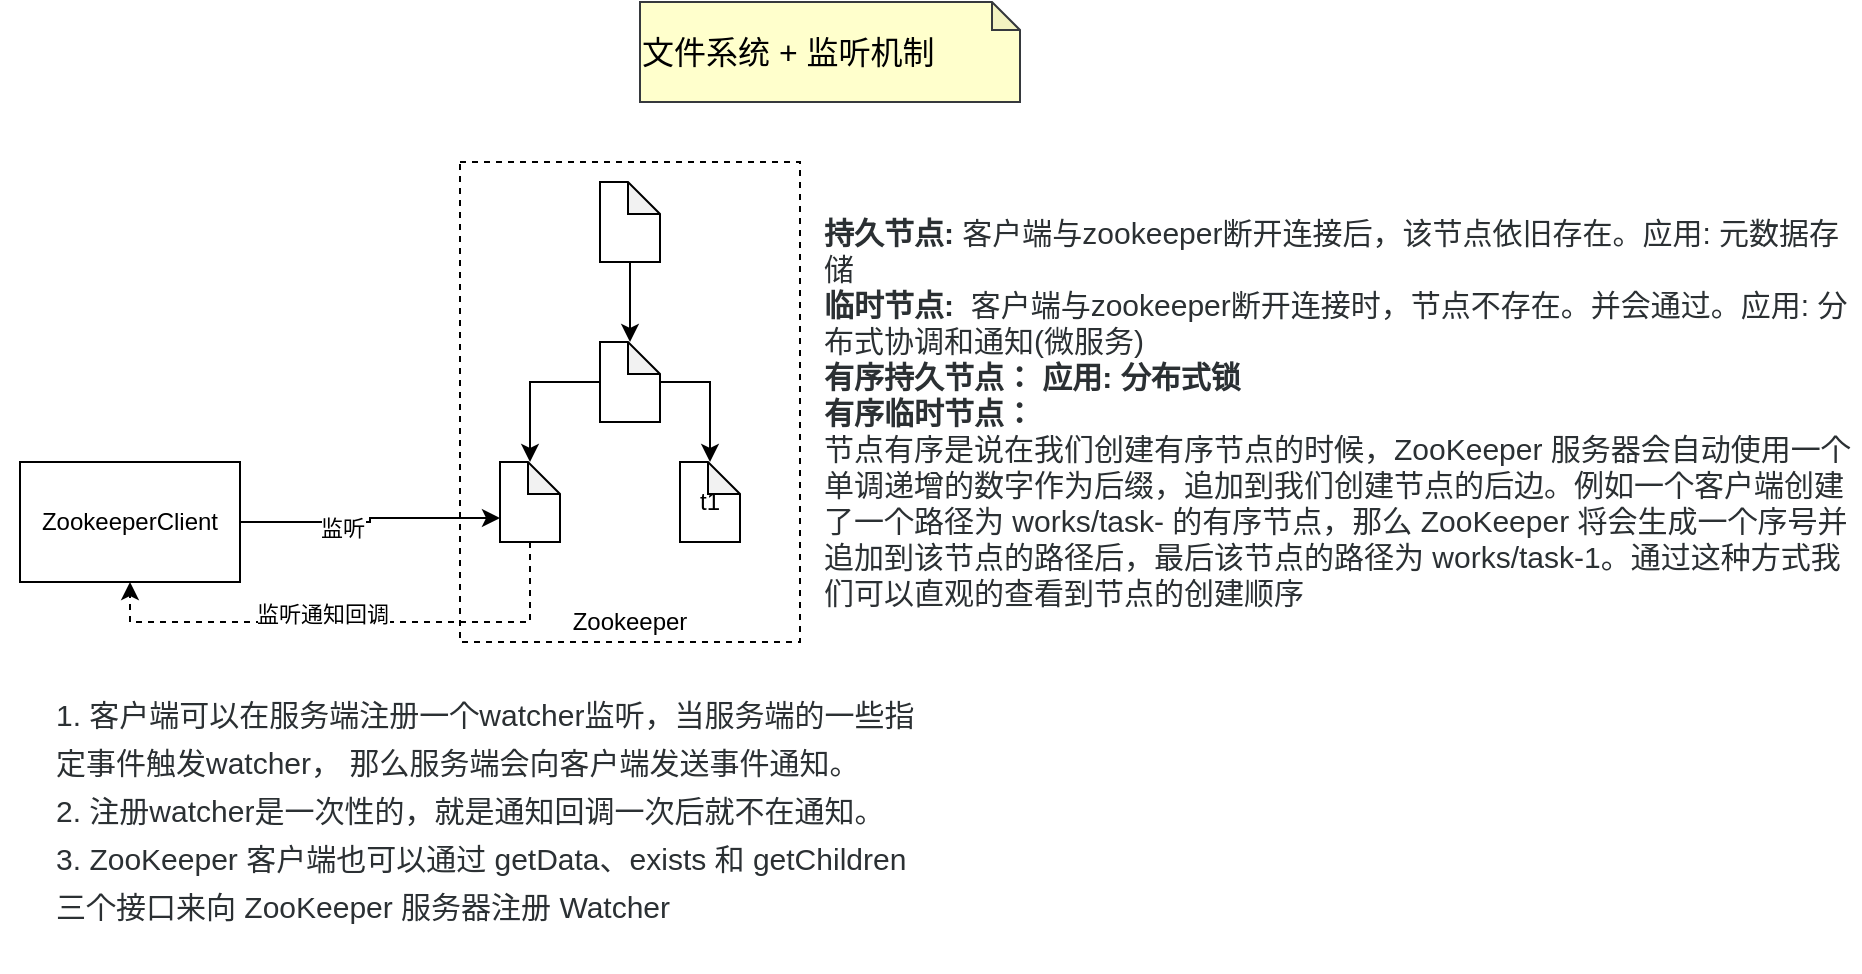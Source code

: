 <mxfile version="15.3.7" type="device" pages="2"><diagram id="a9WfvnuH-plikgrLZjtE" name="第 1 页"><mxGraphModel dx="1186" dy="602" grid="1" gridSize="10" guides="1" tooltips="1" connect="1" arrows="1" fold="1" page="1" pageScale="1" pageWidth="1169" pageHeight="827" math="0" shadow="0"><root><mxCell id="0"/><mxCell id="1" parent="0"/><mxCell id="sVByO73EwP6OWbgeav5F-37" value="" style="rounded=0;whiteSpace=wrap;html=1;align=left;verticalAlign=top;dashed=1;" vertex="1" parent="1"><mxGeometry x="240" y="130" width="170" height="240" as="geometry"/></mxCell><mxCell id="sVByO73EwP6OWbgeav5F-13" style="edgeStyle=orthogonalEdgeStyle;rounded=0;orthogonalLoop=1;jettySize=auto;html=1;" edge="1" parent="1" source="sVByO73EwP6OWbgeav5F-7" target="sVByO73EwP6OWbgeav5F-10"><mxGeometry relative="1" as="geometry"/></mxCell><mxCell id="sVByO73EwP6OWbgeav5F-14" style="edgeStyle=orthogonalEdgeStyle;rounded=0;orthogonalLoop=1;jettySize=auto;html=1;" edge="1" parent="1" source="sVByO73EwP6OWbgeav5F-7" target="sVByO73EwP6OWbgeav5F-9"><mxGeometry relative="1" as="geometry"/></mxCell><mxCell id="sVByO73EwP6OWbgeav5F-7" value="" style="shape=note;whiteSpace=wrap;html=1;backgroundOutline=1;darkOpacity=0.05;size=16;" vertex="1" parent="1"><mxGeometry x="310" y="220" width="30" height="40" as="geometry"/></mxCell><mxCell id="sVByO73EwP6OWbgeav5F-9" value="t1" style="shape=note;whiteSpace=wrap;html=1;backgroundOutline=1;darkOpacity=0.05;size=16;" vertex="1" parent="1"><mxGeometry x="350" y="280" width="30" height="40" as="geometry"/></mxCell><mxCell id="sVByO73EwP6OWbgeav5F-31" style="edgeStyle=orthogonalEdgeStyle;rounded=0;orthogonalLoop=1;jettySize=auto;html=1;entryX=0.5;entryY=1;entryDx=0;entryDy=0;dashed=1;" edge="1" parent="1" source="sVByO73EwP6OWbgeav5F-10" target="sVByO73EwP6OWbgeav5F-16"><mxGeometry relative="1" as="geometry"><Array as="points"><mxPoint x="275" y="360"/><mxPoint x="75" y="360"/></Array></mxGeometry></mxCell><mxCell id="sVByO73EwP6OWbgeav5F-32" value="监听通知回调" style="edgeLabel;html=1;align=center;verticalAlign=middle;resizable=0;points=[];" vertex="1" connectable="0" parent="sVByO73EwP6OWbgeav5F-31"><mxGeometry x="0.108" y="-4" relative="1" as="geometry"><mxPoint as="offset"/></mxGeometry></mxCell><mxCell id="sVByO73EwP6OWbgeav5F-10" value="" style="shape=note;whiteSpace=wrap;html=1;backgroundOutline=1;darkOpacity=0.05;size=16;" vertex="1" parent="1"><mxGeometry x="260" y="280" width="30" height="40" as="geometry"/></mxCell><mxCell id="sVByO73EwP6OWbgeav5F-15" style="edgeStyle=orthogonalEdgeStyle;rounded=0;orthogonalLoop=1;jettySize=auto;html=1;" edge="1" parent="1" source="sVByO73EwP6OWbgeav5F-11" target="sVByO73EwP6OWbgeav5F-7"><mxGeometry relative="1" as="geometry"/></mxCell><mxCell id="sVByO73EwP6OWbgeav5F-11" value="" style="shape=note;whiteSpace=wrap;html=1;backgroundOutline=1;darkOpacity=0.05;size=16;" vertex="1" parent="1"><mxGeometry x="310" y="140" width="30" height="40" as="geometry"/></mxCell><mxCell id="sVByO73EwP6OWbgeav5F-28" style="edgeStyle=orthogonalEdgeStyle;rounded=0;orthogonalLoop=1;jettySize=auto;html=1;entryX=0;entryY=0.7;entryDx=0;entryDy=0;entryPerimeter=0;" edge="1" parent="1" source="sVByO73EwP6OWbgeav5F-16" target="sVByO73EwP6OWbgeav5F-10"><mxGeometry relative="1" as="geometry"/></mxCell><mxCell id="sVByO73EwP6OWbgeav5F-29" value="监听" style="edgeLabel;html=1;align=center;verticalAlign=middle;resizable=0;points=[];" vertex="1" connectable="0" parent="sVByO73EwP6OWbgeav5F-28"><mxGeometry x="-0.23" y="-3" relative="1" as="geometry"><mxPoint as="offset"/></mxGeometry></mxCell><mxCell id="sVByO73EwP6OWbgeav5F-16" value="ZookeeperClient" style="rounded=0;whiteSpace=wrap;html=1;" vertex="1" parent="1"><mxGeometry x="20" y="280" width="110" height="60" as="geometry"/></mxCell><mxCell id="sVByO73EwP6OWbgeav5F-19" value="文件系统 + 监听机制&amp;nbsp;" style="shape=note;whiteSpace=wrap;html=1;backgroundOutline=1;darkOpacity=0.05;strokeWidth=1;fontSize=16;size=14;align=left;spacing=1;spacingTop=0;strokeColor=#36393d;fillColor=#FFFFCC;shadow=0;sketch=0;" vertex="1" parent="1"><mxGeometry x="330" y="50" width="190" height="50" as="geometry"/></mxCell><mxCell id="sVByO73EwP6OWbgeav5F-24" value="&lt;span style=&quot;color: rgb(43 , 48 , 51) ; font-family: , &amp;#34;segoe ui&amp;#34; , &amp;#34;roboto&amp;#34; , &amp;#34;helvetica neue&amp;#34; , &amp;#34;arial&amp;#34; , sans-serif , &amp;#34;apple color emoji&amp;#34; , &amp;#34;segoe ui emoji&amp;#34; , &amp;#34;segoe ui symbol&amp;#34; ; font-size: 15px ; background-color: rgb(255 , 255 , 255)&quot;&gt;&lt;b&gt;持久节点:&amp;nbsp;&lt;/b&gt;&lt;/span&gt;&lt;span style=&quot;color: rgb(43 , 48 , 51) ; font-family: , &amp;#34;segoe ui&amp;#34; , &amp;#34;roboto&amp;#34; , &amp;#34;helvetica neue&amp;#34; , &amp;#34;arial&amp;#34; , sans-serif , &amp;#34;apple color emoji&amp;#34; , &amp;#34;segoe ui emoji&amp;#34; , &amp;#34;segoe ui symbol&amp;#34; ; font-size: 15px ; background-color: rgb(255 , 255 , 255)&quot;&gt;客户端与zookeeper断开连接后，该节点依旧存在。应用: 元数据存储&lt;br&gt;&lt;b&gt;临时节点:&amp;nbsp;&lt;/b&gt; 客户端与zookeeper断开连接时，节点不存在。并会通过。应用:&amp;nbsp;&lt;/span&gt;&lt;span style=&quot;color: rgb(43 , 48 , 51) ; font-family: , &amp;#34;segoe ui&amp;#34; , &amp;#34;roboto&amp;#34; , &amp;#34;helvetica neue&amp;#34; , &amp;#34;arial&amp;#34; , sans-serif , &amp;#34;apple color emoji&amp;#34; , &amp;#34;segoe ui emoji&amp;#34; , &amp;#34;segoe ui symbol&amp;#34; ; font-size: 15px ; background-color: rgb(255 , 255 , 255)&quot;&gt;分布式协调和通知(微服务)&lt;/span&gt;&lt;span style=&quot;color: rgb(43 , 48 , 51) ; font-family: , &amp;#34;segoe ui&amp;#34; , &amp;#34;roboto&amp;#34; , &amp;#34;helvetica neue&amp;#34; , &amp;#34;arial&amp;#34; , sans-serif , &amp;#34;apple color emoji&amp;#34; , &amp;#34;segoe ui emoji&amp;#34; , &amp;#34;segoe ui symbol&amp;#34; ; font-size: 15px ; background-color: rgb(255 , 255 , 255)&quot;&gt;&lt;br&gt;&lt;/span&gt;&lt;span style=&quot;background-color: rgb(255 , 255 , 255)&quot;&gt;&lt;b style=&quot;color: rgb(43 , 48 , 51) ; font-size: 15px&quot;&gt;有序持久节点： 应用: 分布式锁&lt;br&gt;有序临时节点：&lt;br&gt;&lt;/b&gt;&lt;font color=&quot;#2b3033&quot;&gt;&lt;span style=&quot;font-size: 15px&quot;&gt;节点有序是说在我们创建有序节点的时候，ZooKeeper 服务器会自动使用一个单调递增的数字作为后缀，追加到我们创建节点的后边。例如一个客户端创建了一个路径为 works/task- 的有序节点，那么 ZooKeeper 将会生成一个序号并追加到该节点的路径后，最后该节点的路径为 works/task-1。通过这种方式我们可以直观的查看到节点的创建顺序&lt;/span&gt;&lt;/font&gt;&lt;br&gt;&lt;/span&gt;&lt;span style=&quot;background-color: rgb(255 , 255 , 255) ; font-size: 15px ; color: rgb(43 , 48 , 51)&quot;&gt;&lt;b&gt;&lt;br&gt;&lt;/b&gt;&lt;/span&gt;" style="text;html=1;strokeColor=none;fillColor=none;align=left;verticalAlign=top;whiteSpace=wrap;rounded=0;horizontal=1;" vertex="1" parent="1"><mxGeometry x="420" y="150" width="520" height="190" as="geometry"/></mxCell><mxCell id="sVByO73EwP6OWbgeav5F-36" value="&lt;div id=&quot;6118c58c6376893a9f002767&quot; class=&quot;node-element wider&quot; style=&quot;resize: none ; outline: none ; font-size: 15px ; position: relative&quot;&gt;&lt;div class=&quot;node-self&quot; style=&quot;resize: none ; outline: none ; font-size: inherit ; padding-left: 28px ; position: relative ; display: flex ; align-items: center&quot;&gt;&lt;p style=&quot;resize: none ; outline: none ; font-size: 15px ; color: rgb(43 , 48 , 51) ; line-height: 24px ; min-height: 34px ; box-sizing: border-box ; padding: 5px 0px ; word-break: break-all ; max-width: 100% ; max-height: none&quot;&gt;1. 客户端可以在服务端注册一个watcher监听，当服务端的一些指定事件触发watcher， 那么服务端会向客户端发送事件通知。&lt;br&gt;2. 注册watcher是一次性的，就是通知回调一次后就不在通知。&lt;br&gt;3.&amp;nbsp;&lt;span&gt;ZooKeeper 客户端也可以通过 getData、exists 和 getChildren 三个接口来向 ZooKeeper 服务器注册 Watcher&lt;/span&gt;&lt;br&gt;&lt;/p&gt;&lt;div id=&quot;6118c58c6376893a9f00276c&quot; class=&quot;node-element wider&quot; style=&quot;resize: none ; outline: none ; font-size: inherit ; position: relative&quot;&gt;&lt;div class=&quot;node-children line&quot; style=&quot;resize: none ; outline: none ; font-size: inherit ; margin-left: 13px ; padding-left: 14px ; border-left: 1px solid rgb(238 , 238 , 238)&quot;&gt;&lt;/div&gt;&lt;/div&gt;&lt;div spellcheck=&quot;false&quot; class=&quot;node-title &quot; style=&quot;resize: none ; outline: none ; font-size: 15px ; color: rgb(43 , 48 , 51) ; line-height: 24px ; min-height: 34px ; box-sizing: border-box ; padding: 5px 0px ; word-break: break-all ; max-width: 100% ; max-height: none&quot;&gt;&lt;br&gt;&lt;/div&gt;&lt;/div&gt;&lt;/div&gt;" style="text;html=1;strokeColor=none;fillColor=none;align=left;verticalAlign=top;whiteSpace=wrap;rounded=0;spacing=0;" vertex="1" parent="1"><mxGeometry x="10" y="370" width="490" height="160" as="geometry"/></mxCell><mxCell id="sVByO73EwP6OWbgeav5F-38" value="Zookeeper" style="text;html=1;strokeColor=none;fillColor=none;align=center;verticalAlign=middle;whiteSpace=wrap;rounded=0;dashed=1;" vertex="1" parent="1"><mxGeometry x="305" y="350" width="40" height="20" as="geometry"/></mxCell></root></mxGraphModel></diagram><diagram id="_abkmrlGb9WOWAUBC81g" name="服务注册发现"><mxGraphModel dx="-223" dy="602" grid="1" gridSize="10" guides="1" tooltips="1" connect="1" arrows="1" fold="1" page="1" pageScale="1" pageWidth="1169" pageHeight="827" background="none" math="0" shadow="0"><root><mxCell id="i4ARzwOQ6hOJrqlj-DjW-0"/><mxCell id="i4ARzwOQ6hOJrqlj-DjW-1" parent="i4ARzwOQ6hOJrqlj-DjW-0"/><mxCell id="exDxj5pi9atfbnINS1U0-75" value="" style="group" vertex="1" connectable="0" parent="i4ARzwOQ6hOJrqlj-DjW-1"><mxGeometry x="1200" y="30" width="1350" height="740" as="geometry"/></mxCell><mxCell id="exDxj5pi9atfbnINS1U0-0" value="" style="group" vertex="1" connectable="0" parent="exDxj5pi9atfbnINS1U0-75"><mxGeometry y="40" width="1350" height="700" as="geometry"/></mxCell><mxCell id="exDxj5pi9atfbnINS1U0-1" value="RegistryProtocol&lt;br&gt;&lt;div&gt;&lt;span&gt;#refer&lt;br&gt;&lt;/span&gt;&lt;/div&gt;" style="rounded=1;whiteSpace=wrap;html=1;align=center;verticalAlign=top;" vertex="1" parent="exDxj5pi9atfbnINS1U0-0"><mxGeometry x="510" width="120" height="40" as="geometry"/></mxCell><mxCell id="exDxj5pi9atfbnINS1U0-2" value="RegistryProtocol&lt;br&gt;&lt;div&gt;&lt;span&gt;#doRefer&lt;/span&gt;&lt;/div&gt;" style="rounded=1;whiteSpace=wrap;html=1;align=center;verticalAlign=top;" vertex="1" parent="exDxj5pi9atfbnINS1U0-0"><mxGeometry x="510" y="80" width="120" height="40" as="geometry"/></mxCell><mxCell id="exDxj5pi9atfbnINS1U0-3" style="edgeStyle=none;rounded=0;orthogonalLoop=1;jettySize=auto;html=1;dashed=1;" edge="1" parent="exDxj5pi9atfbnINS1U0-0" source="exDxj5pi9atfbnINS1U0-1" target="exDxj5pi9atfbnINS1U0-2"><mxGeometry relative="1" as="geometry"/></mxCell><mxCell id="exDxj5pi9atfbnINS1U0-4" value="RegistryFactory&lt;br&gt;#getRegistry(url)" style="rounded=1;whiteSpace=wrap;html=1;align=center;verticalAlign=top;" vertex="1" parent="exDxj5pi9atfbnINS1U0-0"><mxGeometry x="780" width="120" height="40" as="geometry"/></mxCell><mxCell id="exDxj5pi9atfbnINS1U0-5" value="" style="edgeStyle=none;rounded=0;orthogonalLoop=1;jettySize=auto;html=1;dashed=1;" edge="1" parent="exDxj5pi9atfbnINS1U0-0" source="exDxj5pi9atfbnINS1U0-1" target="exDxj5pi9atfbnINS1U0-4"><mxGeometry relative="1" as="geometry"/></mxCell><mxCell id="exDxj5pi9atfbnINS1U0-6" value="引用，返回registry" style="edgeLabel;html=1;align=center;verticalAlign=middle;resizable=0;points=[];" vertex="1" connectable="0" parent="exDxj5pi9atfbnINS1U0-5"><mxGeometry x="-0.173" y="2" relative="1" as="geometry"><mxPoint as="offset"/></mxGeometry></mxCell><mxCell id="exDxj5pi9atfbnINS1U0-9" value="directory.subscribe" style="rounded=1;whiteSpace=wrap;html=1;align=center;verticalAlign=middle;" vertex="1" parent="exDxj5pi9atfbnINS1U0-0"><mxGeometry x="354" y="250" width="120" height="40" as="geometry"/></mxCell><mxCell id="exDxj5pi9atfbnINS1U0-10" value="" style="edgeStyle=none;rounded=0;orthogonalLoop=1;jettySize=auto;html=1;dashed=1;" edge="1" parent="exDxj5pi9atfbnINS1U0-0" source="exDxj5pi9atfbnINS1U0-2" target="exDxj5pi9atfbnINS1U0-9"><mxGeometry relative="1" as="geometry"/></mxCell><mxCell id="exDxj5pi9atfbnINS1U0-11" value="provides、configurations、routers订阅使用" style="edgeLabel;html=1;align=center;verticalAlign=middle;resizable=0;points=[];" vertex="1" connectable="0" parent="exDxj5pi9atfbnINS1U0-10"><mxGeometry x="0.047" y="-2" relative="1" as="geometry"><mxPoint x="-58" y="24" as="offset"/></mxGeometry></mxCell><mxCell id="exDxj5pi9atfbnINS1U0-12" value="registry.register" style="rounded=1;whiteSpace=wrap;html=1;align=center;verticalAlign=middle;" vertex="1" parent="exDxj5pi9atfbnINS1U0-0"><mxGeometry x="664" y="250" width="120" height="40" as="geometry"/></mxCell><mxCell id="exDxj5pi9atfbnINS1U0-13" value="" style="edgeStyle=none;rounded=0;orthogonalLoop=1;jettySize=auto;html=1;dashed=1;" edge="1" parent="exDxj5pi9atfbnINS1U0-0" source="exDxj5pi9atfbnINS1U0-2" target="exDxj5pi9atfbnINS1U0-12"><mxGeometry relative="1" as="geometry"/></mxCell><mxCell id="exDxj5pi9atfbnINS1U0-14" value="注册消费者到consumer下" style="edgeLabel;html=1;align=center;verticalAlign=middle;resizable=0;points=[];" vertex="1" connectable="0" parent="exDxj5pi9atfbnINS1U0-13"><mxGeometry x="-0.041" y="1" relative="1" as="geometry"><mxPoint y="-22" as="offset"/></mxGeometry></mxCell><mxCell id="exDxj5pi9atfbnINS1U0-15" value="ZookeeperRegistry&lt;br&gt;#register" style="rounded=1;whiteSpace=wrap;html=1;align=center;verticalAlign=middle;" vertex="1" parent="exDxj5pi9atfbnINS1U0-0"><mxGeometry x="848" y="250" width="120" height="40" as="geometry"/></mxCell><mxCell id="exDxj5pi9atfbnINS1U0-16" style="edgeStyle=none;rounded=0;orthogonalLoop=1;jettySize=auto;html=1;" edge="1" parent="exDxj5pi9atfbnINS1U0-0" source="exDxj5pi9atfbnINS1U0-12" target="exDxj5pi9atfbnINS1U0-15"><mxGeometry relative="1" as="geometry"/></mxCell><mxCell id="exDxj5pi9atfbnINS1U0-17" value="FailbackRigistry&lt;br&gt;#register" style="rounded=1;whiteSpace=wrap;html=1;align=center;verticalAlign=middle;" vertex="1" parent="exDxj5pi9atfbnINS1U0-0"><mxGeometry x="1024" y="250" width="120" height="40" as="geometry"/></mxCell><mxCell id="exDxj5pi9atfbnINS1U0-18" style="edgeStyle=none;rounded=0;orthogonalLoop=1;jettySize=auto;html=1;entryX=0;entryY=0.5;entryDx=0;entryDy=0;" edge="1" parent="exDxj5pi9atfbnINS1U0-0" source="exDxj5pi9atfbnINS1U0-15" target="exDxj5pi9atfbnINS1U0-17"><mxGeometry relative="1" as="geometry"/></mxCell><mxCell id="exDxj5pi9atfbnINS1U0-19" value="继承" style="edgeLabel;html=1;align=center;verticalAlign=middle;resizable=0;points=[];" vertex="1" connectable="0" parent="exDxj5pi9atfbnINS1U0-18"><mxGeometry x="-0.35" y="-2" relative="1" as="geometry"><mxPoint as="offset"/></mxGeometry></mxCell><mxCell id="exDxj5pi9atfbnINS1U0-20" value="zkclient.create(toUrlPath(url), false)" style="rounded=1;whiteSpace=wrap;html=1;align=center;verticalAlign=middle;" vertex="1" parent="exDxj5pi9atfbnINS1U0-0"><mxGeometry x="848" y="430" width="120" height="40" as="geometry"/></mxCell><mxCell id="exDxj5pi9atfbnINS1U0-21" style="edgeStyle=none;rounded=0;orthogonalLoop=1;jettySize=auto;html=1;exitX=0.5;exitY=1;exitDx=0;exitDy=0;entryX=0.5;entryY=0;entryDx=0;entryDy=0;" edge="1" parent="exDxj5pi9atfbnINS1U0-0" source="exDxj5pi9atfbnINS1U0-23" target="exDxj5pi9atfbnINS1U0-20"><mxGeometry relative="1" as="geometry"/></mxCell><mxCell id="exDxj5pi9atfbnINS1U0-22" value="实际调用" style="edgeLabel;html=1;align=center;verticalAlign=middle;resizable=0;points=[];" vertex="1" connectable="0" parent="exDxj5pi9atfbnINS1U0-21"><mxGeometry x="-0.4" y="-2" relative="1" as="geometry"><mxPoint as="offset"/></mxGeometry></mxCell><mxCell id="exDxj5pi9atfbnINS1U0-23" value="ZookeeperRegistry&lt;br&gt;#doRegister" style="rounded=1;whiteSpace=wrap;html=1;align=center;verticalAlign=middle;" vertex="1" parent="exDxj5pi9atfbnINS1U0-0"><mxGeometry x="848" y="350" width="120" height="40" as="geometry"/></mxCell><mxCell id="exDxj5pi9atfbnINS1U0-24" value="" style="edgeStyle=none;rounded=0;orthogonalLoop=1;jettySize=auto;html=1;dashed=1;" edge="1" parent="exDxj5pi9atfbnINS1U0-0" source="exDxj5pi9atfbnINS1U0-15" target="exDxj5pi9atfbnINS1U0-23"><mxGeometry relative="1" as="geometry"/></mxCell><mxCell id="exDxj5pi9atfbnINS1U0-25" style="rounded=0;orthogonalLoop=1;jettySize=auto;html=1;entryX=1;entryY=0.5;entryDx=0;entryDy=0;dashed=1;" edge="1" parent="exDxj5pi9atfbnINS1U0-0" source="exDxj5pi9atfbnINS1U0-17" target="exDxj5pi9atfbnINS1U0-23"><mxGeometry relative="1" as="geometry"/></mxCell><mxCell id="exDxj5pi9atfbnINS1U0-26" value="abstract doRegister" style="edgeLabel;html=1;align=center;verticalAlign=middle;resizable=0;points=[];" vertex="1" connectable="0" parent="exDxj5pi9atfbnINS1U0-25"><mxGeometry x="-0.041" relative="1" as="geometry"><mxPoint y="-1" as="offset"/></mxGeometry></mxCell><mxCell id="exDxj5pi9atfbnINS1U0-27" value="ListenerResistryWrapper&lt;br&gt;#getRegistry(url)" style="rounded=1;whiteSpace=wrap;html=1;align=center;verticalAlign=top;" vertex="1" parent="exDxj5pi9atfbnINS1U0-0"><mxGeometry x="990" y="80" width="120" height="40" as="geometry"/></mxCell><mxCell id="exDxj5pi9atfbnINS1U0-28" value="ZookRegistryFactory&lt;br&gt;#getRegistry(url)" style="rounded=1;whiteSpace=wrap;html=1;align=center;verticalAlign=top;" vertex="1" parent="exDxj5pi9atfbnINS1U0-0"><mxGeometry x="1170" width="120" height="40" as="geometry"/></mxCell><mxCell id="exDxj5pi9atfbnINS1U0-29" value="new ZookeeperRegistry()" style="rounded=1;whiteSpace=wrap;html=1;align=center;verticalAlign=top;" vertex="1" parent="exDxj5pi9atfbnINS1U0-0"><mxGeometry x="1170" y="80" width="120" height="40" as="geometry"/></mxCell><mxCell id="exDxj5pi9atfbnINS1U0-30" style="edgeStyle=none;rounded=0;orthogonalLoop=1;jettySize=auto;html=1;exitX=1;exitY=0.5;exitDx=0;exitDy=0;entryX=0;entryY=0.5;entryDx=0;entryDy=0;" edge="1" parent="exDxj5pi9atfbnINS1U0-0" source="exDxj5pi9atfbnINS1U0-27" target="exDxj5pi9atfbnINS1U0-29"><mxGeometry relative="1" as="geometry"/></mxCell><mxCell id="exDxj5pi9atfbnINS1U0-31" style="edgeStyle=none;rounded=0;orthogonalLoop=1;jettySize=auto;html=1;entryX=0.5;entryY=0;entryDx=0;entryDy=0;" edge="1" parent="exDxj5pi9atfbnINS1U0-0" source="exDxj5pi9atfbnINS1U0-28" target="exDxj5pi9atfbnINS1U0-29"><mxGeometry relative="1" as="geometry"/></mxCell><mxCell id="exDxj5pi9atfbnINS1U0-32" value="实例化，new" style="edgeLabel;html=1;align=center;verticalAlign=middle;resizable=0;points=[];" vertex="1" connectable="0" parent="exDxj5pi9atfbnINS1U0-31"><mxGeometry x="-0.05" y="1" relative="1" as="geometry"><mxPoint as="offset"/></mxGeometry></mxCell><mxCell id="exDxj5pi9atfbnINS1U0-33" style="edgeStyle=none;rounded=0;orthogonalLoop=1;jettySize=auto;html=1;exitX=0.5;exitY=1;exitDx=0;exitDy=0;entryX=0.5;entryY=0;entryDx=0;entryDy=0;" edge="1" parent="exDxj5pi9atfbnINS1U0-0" source="exDxj5pi9atfbnINS1U0-37" target="exDxj5pi9atfbnINS1U0-27"><mxGeometry relative="1" as="geometry"/></mxCell><mxCell id="exDxj5pi9atfbnINS1U0-34" value="实例化,new&amp;nbsp;" style="edgeLabel;html=1;align=center;verticalAlign=middle;resizable=0;points=[];" vertex="1" connectable="0" parent="exDxj5pi9atfbnINS1U0-33"><mxGeometry x="-0.15" y="-1" relative="1" as="geometry"><mxPoint as="offset"/></mxGeometry></mxCell><mxCell id="exDxj5pi9atfbnINS1U0-35" style="edgeStyle=none;rounded=0;orthogonalLoop=1;jettySize=auto;html=1;exitX=1;exitY=0.5;exitDx=0;exitDy=0;entryX=0;entryY=0.5;entryDx=0;entryDy=0;" edge="1" parent="exDxj5pi9atfbnINS1U0-0" source="exDxj5pi9atfbnINS1U0-37" target="exDxj5pi9atfbnINS1U0-28"><mxGeometry relative="1" as="geometry"/></mxCell><mxCell id="exDxj5pi9atfbnINS1U0-36" value="以zk为例" style="edgeLabel;html=1;align=center;verticalAlign=middle;resizable=0;points=[];" vertex="1" connectable="0" parent="exDxj5pi9atfbnINS1U0-35"><mxGeometry x="-0.033" relative="1" as="geometry"><mxPoint as="offset"/></mxGeometry></mxCell><mxCell id="exDxj5pi9atfbnINS1U0-37" value="RegistryFactoryWrpper&lt;br&gt;#getRegistry(url)" style="rounded=1;whiteSpace=wrap;html=1;align=center;verticalAlign=top;" vertex="1" parent="exDxj5pi9atfbnINS1U0-0"><mxGeometry x="990" width="120" height="40" as="geometry"/></mxCell><mxCell id="exDxj5pi9atfbnINS1U0-38" style="edgeStyle=none;rounded=0;orthogonalLoop=1;jettySize=auto;html=1;" edge="1" parent="exDxj5pi9atfbnINS1U0-0" source="exDxj5pi9atfbnINS1U0-4" target="exDxj5pi9atfbnINS1U0-37"><mxGeometry relative="1" as="geometry"/></mxCell><mxCell id="exDxj5pi9atfbnINS1U0-39" value="使用包装类" style="edgeLabel;html=1;align=center;verticalAlign=middle;resizable=0;points=[];" vertex="1" connectable="0" parent="exDxj5pi9atfbnINS1U0-38"><mxGeometry x="-0.333" relative="1" as="geometry"><mxPoint as="offset"/></mxGeometry></mxCell><mxCell id="exDxj5pi9atfbnINS1U0-40" value="&lt;pre style=&quot;background-color: #2b2b2b ; color: #a9b7c6 ; font-family: &amp;#34;menlo&amp;#34; ; font-size: 9.0pt&quot;&gt;&lt;span style=&quot;color: #cc7832&quot;&gt;new &lt;/span&gt;ListenerRegistryWrapper(zookeeper&lt;span style=&quot;color: #9876aa&quot;&gt;RegistryFactory&lt;/span&gt;.getRegistry(url)&lt;span style=&quot;color: #cc7832&quot;&gt;,&lt;br&gt;&lt;/span&gt;&lt;span style=&quot;color: #cc7832&quot;&gt;        &lt;/span&gt;Collections.&lt;span style=&quot;font-style: italic&quot;&gt;unmodifiableList&lt;/span&gt;(listeners))&lt;/pre&gt;" style="text;html=1;strokeColor=none;fillColor=none;align=center;verticalAlign=middle;whiteSpace=wrap;rounded=0;" vertex="1" parent="exDxj5pi9atfbnINS1U0-0"><mxGeometry x="1110" y="110" width="60" height="80" as="geometry"/></mxCell><mxCell id="exDxj5pi9atfbnINS1U0-41" style="edgeStyle=none;rounded=0;orthogonalLoop=1;jettySize=auto;html=1;" edge="1" parent="exDxj5pi9atfbnINS1U0-0" source="exDxj5pi9atfbnINS1U0-40" target="exDxj5pi9atfbnINS1U0-40"><mxGeometry relative="1" as="geometry"/></mxCell><mxCell id="exDxj5pi9atfbnINS1U0-42" value="最终返回带有钩子函数的 ZookeeperRegistry实例" style="rounded=1;whiteSpace=wrap;html=1;align=center;verticalAlign=top;" vertex="1" parent="exDxj5pi9atfbnINS1U0-0"><mxGeometry x="780" y="80" width="140" height="40" as="geometry"/></mxCell><mxCell id="exDxj5pi9atfbnINS1U0-43" value="AbstractRigistry&lt;br&gt;#register" style="rounded=1;whiteSpace=wrap;html=1;align=center;verticalAlign=middle;" vertex="1" parent="exDxj5pi9atfbnINS1U0-0"><mxGeometry x="1184" y="250" width="120" height="40" as="geometry"/></mxCell><mxCell id="exDxj5pi9atfbnINS1U0-44" style="edgeStyle=none;rounded=0;orthogonalLoop=1;jettySize=auto;html=1;exitX=1;exitY=0.5;exitDx=0;exitDy=0;" edge="1" parent="exDxj5pi9atfbnINS1U0-0" source="exDxj5pi9atfbnINS1U0-17" target="exDxj5pi9atfbnINS1U0-43"><mxGeometry relative="1" as="geometry"/></mxCell><mxCell id="exDxj5pi9atfbnINS1U0-45" value="继承" style="edgeLabel;html=1;align=center;verticalAlign=middle;resizable=0;points=[];" vertex="1" connectable="0" parent="exDxj5pi9atfbnINS1U0-44"><mxGeometry x="-0.25" y="-1" relative="1" as="geometry"><mxPoint as="offset"/></mxGeometry></mxCell><mxCell id="exDxj5pi9atfbnINS1U0-46" value="&lt;font style=&quot;font-size: 15px&quot;&gt;consumer://10.11.8.70/com.test.facade?....&lt;/font&gt;" style="text;html=1;strokeColor=none;fillColor=none;align=left;verticalAlign=middle;whiteSpace=wrap;rounded=0;" vertex="1" parent="exDxj5pi9atfbnINS1U0-0"><mxGeometry x="730" y="220" width="56" height="20" as="geometry"/></mxCell><mxCell id="exDxj5pi9atfbnINS1U0-47" value="toUrlPath: 转换成 duubbo/com.test.facade/consumer/路径下" style="text;html=1;strokeColor=none;fillColor=none;align=center;verticalAlign=middle;whiteSpace=wrap;rounded=0;" vertex="1" parent="exDxj5pi9atfbnINS1U0-0"><mxGeometry x="1064" y="440" width="286" height="20" as="geometry"/></mxCell><mxCell id="exDxj5pi9atfbnINS1U0-48" value="RegistryDirectory&lt;br&gt;# subscribe" style="rounded=1;whiteSpace=wrap;html=1;align=center;verticalAlign=top;" vertex="1" parent="exDxj5pi9atfbnINS1U0-0"><mxGeometry x="180" y="250" width="120" height="40" as="geometry"/></mxCell><mxCell id="exDxj5pi9atfbnINS1U0-49" value="" style="edgeStyle=none;rounded=0;orthogonalLoop=1;jettySize=auto;html=1;" edge="1" parent="exDxj5pi9atfbnINS1U0-0" source="exDxj5pi9atfbnINS1U0-9" target="exDxj5pi9atfbnINS1U0-48"><mxGeometry relative="1" as="geometry"/></mxCell><mxCell id="exDxj5pi9atfbnINS1U0-50" value="registry.subscribe" style="rounded=1;whiteSpace=wrap;html=1;align=center;verticalAlign=top;" vertex="1" parent="exDxj5pi9atfbnINS1U0-0"><mxGeometry x="180" y="327" width="120" height="40" as="geometry"/></mxCell><mxCell id="exDxj5pi9atfbnINS1U0-51" value="" style="edgeStyle=none;rounded=0;orthogonalLoop=1;jettySize=auto;html=1;" edge="1" parent="exDxj5pi9atfbnINS1U0-0" source="exDxj5pi9atfbnINS1U0-48" target="exDxj5pi9atfbnINS1U0-50"><mxGeometry relative="1" as="geometry"/></mxCell><mxCell id="exDxj5pi9atfbnINS1U0-52" value="将notify设置回调监听注册，即将NotifyListener" style="edgeLabel;html=1;align=center;verticalAlign=middle;resizable=0;points=[];" vertex="1" connectable="0" parent="exDxj5pi9atfbnINS1U0-51"><mxGeometry x="-0.351" relative="1" as="geometry"><mxPoint as="offset"/></mxGeometry></mxCell><mxCell id="exDxj5pi9atfbnINS1U0-53" value="ZookeeperRegistry&lt;br&gt;# subscribe" style="rounded=1;whiteSpace=wrap;html=1;align=center;verticalAlign=top;" vertex="1" parent="exDxj5pi9atfbnINS1U0-0"><mxGeometry x="360" y="327" width="120" height="40" as="geometry"/></mxCell><mxCell id="exDxj5pi9atfbnINS1U0-54" value="" style="edgeStyle=none;rounded=0;orthogonalLoop=1;jettySize=auto;html=1;" edge="1" parent="exDxj5pi9atfbnINS1U0-0" source="exDxj5pi9atfbnINS1U0-50" target="exDxj5pi9atfbnINS1U0-53"><mxGeometry relative="1" as="geometry"/></mxCell><mxCell id="exDxj5pi9atfbnINS1U0-55" value="ZookeeperRegistry&lt;br&gt;# doSubscribe" style="rounded=1;whiteSpace=wrap;html=1;align=center;verticalAlign=top;" vertex="1" parent="exDxj5pi9atfbnINS1U0-0"><mxGeometry x="360" y="420" width="120" height="40" as="geometry"/></mxCell><mxCell id="exDxj5pi9atfbnINS1U0-56" value="" style="edgeStyle=none;rounded=0;orthogonalLoop=1;jettySize=auto;html=1;" edge="1" parent="exDxj5pi9atfbnINS1U0-0" source="exDxj5pi9atfbnINS1U0-53" target="exDxj5pi9atfbnINS1U0-55"><mxGeometry relative="1" as="geometry"/></mxCell><mxCell id="exDxj5pi9atfbnINS1U0-57" value="zkclient.create" style="rounded=1;whiteSpace=wrap;html=1;align=center;verticalAlign=middle;" vertex="1" parent="exDxj5pi9atfbnINS1U0-0"><mxGeometry x="440" y="495" width="120" height="40" as="geometry"/></mxCell><mxCell id="exDxj5pi9atfbnINS1U0-58" style="edgeStyle=none;rounded=0;orthogonalLoop=1;jettySize=auto;html=1;entryX=0.5;entryY=0;entryDx=0;entryDy=0;" edge="1" parent="exDxj5pi9atfbnINS1U0-0" source="exDxj5pi9atfbnINS1U0-55" target="exDxj5pi9atfbnINS1U0-57"><mxGeometry relative="1" as="geometry"/></mxCell><mxCell id="exDxj5pi9atfbnINS1U0-59" value="1. 订阅" style="edgeLabel;html=1;align=center;verticalAlign=middle;resizable=0;points=[];" vertex="1" connectable="0" parent="exDxj5pi9atfbnINS1U0-58"><mxGeometry x="-0.087" y="1" relative="1" as="geometry"><mxPoint as="offset"/></mxGeometry></mxCell><mxCell id="exDxj5pi9atfbnINS1U0-60" value="zk创建临时节点，订阅并监听" style="text;html=1;strokeColor=none;fillColor=none;align=center;verticalAlign=middle;whiteSpace=wrap;rounded=0;" vertex="1" parent="exDxj5pi9atfbnINS1U0-0"><mxGeometry x="580" y="495" width="96" height="30" as="geometry"/></mxCell><mxCell id="exDxj5pi9atfbnINS1U0-61" value="ZookeeperRegistry&lt;br&gt;# notify" style="rounded=1;whiteSpace=wrap;html=1;align=center;verticalAlign=top;" vertex="1" parent="exDxj5pi9atfbnINS1U0-0"><mxGeometry x="180" y="495" width="120" height="40" as="geometry"/></mxCell><mxCell id="exDxj5pi9atfbnINS1U0-62" value="" style="edgeStyle=none;rounded=0;orthogonalLoop=1;jettySize=auto;html=1;" edge="1" parent="exDxj5pi9atfbnINS1U0-0" source="exDxj5pi9atfbnINS1U0-55" target="exDxj5pi9atfbnINS1U0-61"><mxGeometry relative="1" as="geometry"/></mxCell><mxCell id="exDxj5pi9atfbnINS1U0-63" value="2. 首次订阅后，直接调用" style="edgeLabel;html=1;align=center;verticalAlign=middle;resizable=0;points=[];" vertex="1" connectable="0" parent="exDxj5pi9atfbnINS1U0-62"><mxGeometry x="-0.033" y="-1" relative="1" as="geometry"><mxPoint as="offset"/></mxGeometry></mxCell><mxCell id="exDxj5pi9atfbnINS1U0-64" style="edgeStyle=none;rounded=0;orthogonalLoop=1;jettySize=auto;html=1;entryX=1;entryY=0.5;entryDx=0;entryDy=0;dashed=1;" edge="1" parent="exDxj5pi9atfbnINS1U0-0" source="exDxj5pi9atfbnINS1U0-57" target="exDxj5pi9atfbnINS1U0-61"><mxGeometry relative="1" as="geometry"/></mxCell><mxCell id="exDxj5pi9atfbnINS1U0-65" value="3. 每次变更，回调" style="edgeLabel;html=1;align=center;verticalAlign=middle;resizable=0;points=[];" vertex="1" connectable="0" parent="exDxj5pi9atfbnINS1U0-64"><mxGeometry x="0.057" y="-2" relative="1" as="geometry"><mxPoint as="offset"/></mxGeometry></mxCell><mxCell id="exDxj5pi9atfbnINS1U0-66" value="FailBackRegistry&lt;br&gt;# notify" style="rounded=1;whiteSpace=wrap;html=1;align=center;verticalAlign=top;" vertex="1" parent="exDxj5pi9atfbnINS1U0-0"><mxGeometry x="180" y="580" width="120" height="40" as="geometry"/></mxCell><mxCell id="exDxj5pi9atfbnINS1U0-67" value="" style="edgeStyle=none;rounded=0;orthogonalLoop=1;jettySize=auto;html=1;dashed=1;" edge="1" parent="exDxj5pi9atfbnINS1U0-0" source="exDxj5pi9atfbnINS1U0-61" target="exDxj5pi9atfbnINS1U0-66"><mxGeometry relative="1" as="geometry"/></mxCell><mxCell id="exDxj5pi9atfbnINS1U0-68" value="AbstractRegistry&lt;br&gt;# notify" style="rounded=1;whiteSpace=wrap;html=1;align=center;verticalAlign=top;" vertex="1" parent="exDxj5pi9atfbnINS1U0-0"><mxGeometry x="180" y="660" width="120" height="40" as="geometry"/></mxCell><mxCell id="exDxj5pi9atfbnINS1U0-69" value="" style="edgeStyle=none;rounded=0;orthogonalLoop=1;jettySize=auto;html=1;" edge="1" parent="exDxj5pi9atfbnINS1U0-0" source="exDxj5pi9atfbnINS1U0-66" target="exDxj5pi9atfbnINS1U0-68"><mxGeometry relative="1" as="geometry"/></mxCell><mxCell id="exDxj5pi9atfbnINS1U0-70" value="RegistryDirectory&lt;br&gt;# notify" style="rounded=1;whiteSpace=wrap;html=1;align=center;verticalAlign=top;" vertex="1" parent="exDxj5pi9atfbnINS1U0-0"><mxGeometry y="250" width="120" height="40" as="geometry"/></mxCell><mxCell id="exDxj5pi9atfbnINS1U0-71" value="" style="edgeStyle=orthogonalEdgeStyle;rounded=0;orthogonalLoop=1;jettySize=auto;html=1;dashed=1;" edge="1" parent="exDxj5pi9atfbnINS1U0-0" source="exDxj5pi9atfbnINS1U0-48" target="exDxj5pi9atfbnINS1U0-70"><mxGeometry relative="1" as="geometry"/></mxCell><mxCell id="exDxj5pi9atfbnINS1U0-72" style="edgeStyle=orthogonalEdgeStyle;rounded=0;orthogonalLoop=1;jettySize=auto;html=1;" edge="1" parent="exDxj5pi9atfbnINS1U0-0" source="exDxj5pi9atfbnINS1U0-68" target="exDxj5pi9atfbnINS1U0-70"><mxGeometry relative="1" as="geometry"/></mxCell><mxCell id="exDxj5pi9atfbnINS1U0-73" value="调用注册的NotifyListener" style="edgeLabel;html=1;align=center;verticalAlign=middle;resizable=0;points=[];" vertex="1" connectable="0" parent="exDxj5pi9atfbnINS1U0-72"><mxGeometry x="0.251" y="-1" relative="1" as="geometry"><mxPoint as="offset"/></mxGeometry></mxCell><mxCell id="exDxj5pi9atfbnINS1U0-74" value="带listener钩子函数" style="text;html=1;strokeColor=none;fillColor=none;align=center;verticalAlign=middle;whiteSpace=wrap;rounded=0;" vertex="1" parent="exDxj5pi9atfbnINS1U0-75"><mxGeometry x="1000" width="90" height="30" as="geometry"/></mxCell><mxCell id="zwjL6Vd6seF9V1TPnx2N-0" value="AbstractRigistry&lt;br&gt;#saveProperties(url)" style="rounded=1;whiteSpace=wrap;html=1;align=center;verticalAlign=middle;" vertex="1" parent="i4ARzwOQ6hOJrqlj-DjW-1"><mxGeometry x="2384" y="440" width="120" height="40" as="geometry"/></mxCell><mxCell id="zwjL6Vd6seF9V1TPnx2N-1" value="&amp;nbsp;保存在本地文件上，缓存" style="edgeStyle=orthogonalEdgeStyle;rounded=0;orthogonalLoop=1;jettySize=auto;html=1;" edge="1" parent="i4ARzwOQ6hOJrqlj-DjW-1" source="exDxj5pi9atfbnINS1U0-43" target="zwjL6Vd6seF9V1TPnx2N-0"><mxGeometry relative="1" as="geometry"/></mxCell></root></mxGraphModel></diagram></mxfile>